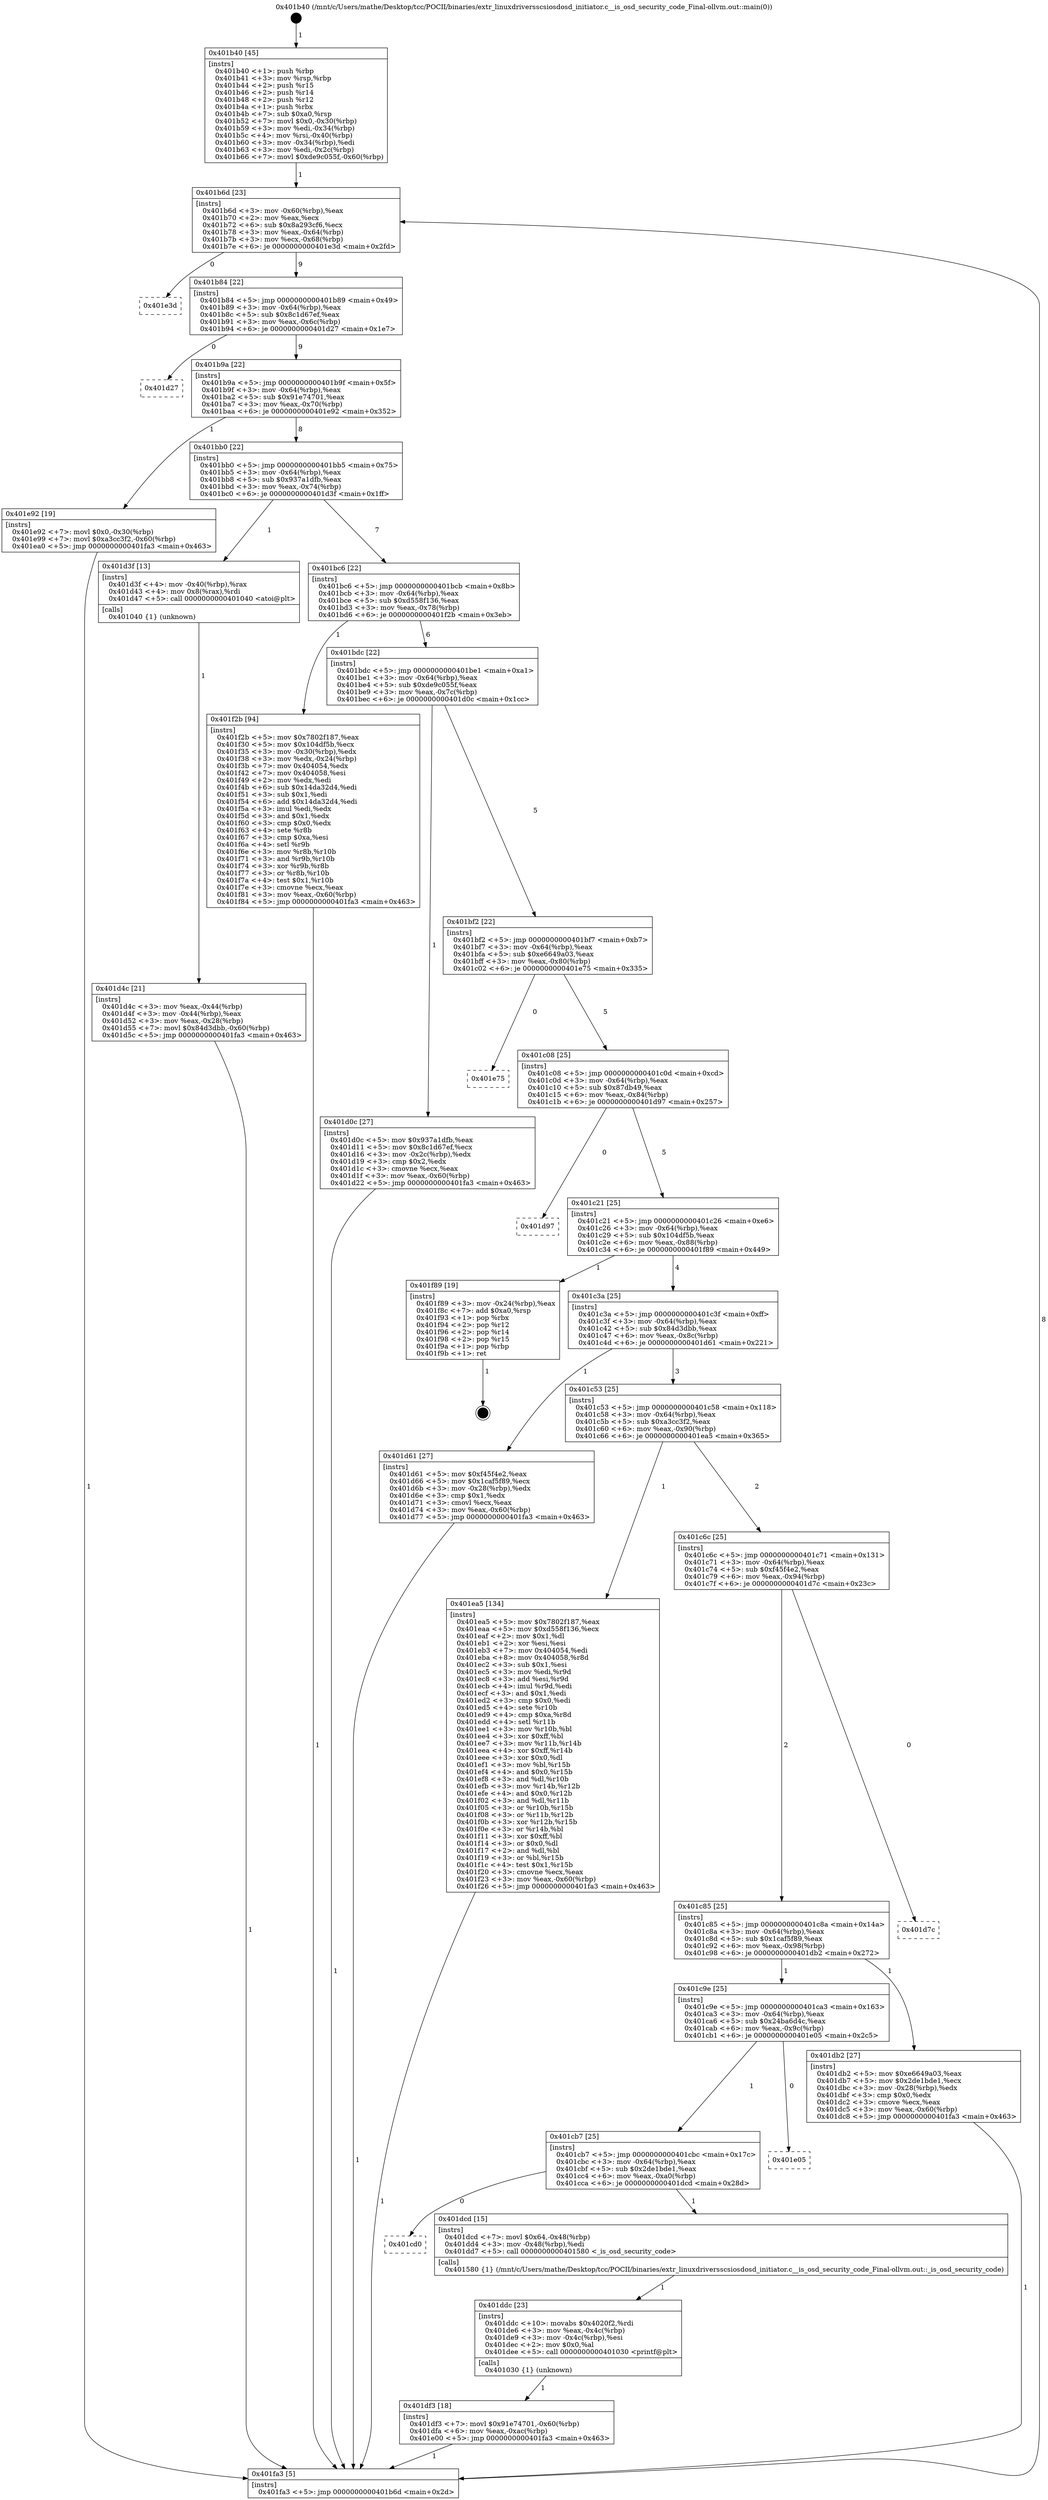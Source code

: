 digraph "0x401b40" {
  label = "0x401b40 (/mnt/c/Users/mathe/Desktop/tcc/POCII/binaries/extr_linuxdriversscsiosdosd_initiator.c__is_osd_security_code_Final-ollvm.out::main(0))"
  labelloc = "t"
  node[shape=record]

  Entry [label="",width=0.3,height=0.3,shape=circle,fillcolor=black,style=filled]
  "0x401b6d" [label="{
     0x401b6d [23]\l
     | [instrs]\l
     &nbsp;&nbsp;0x401b6d \<+3\>: mov -0x60(%rbp),%eax\l
     &nbsp;&nbsp;0x401b70 \<+2\>: mov %eax,%ecx\l
     &nbsp;&nbsp;0x401b72 \<+6\>: sub $0x8a293cf6,%ecx\l
     &nbsp;&nbsp;0x401b78 \<+3\>: mov %eax,-0x64(%rbp)\l
     &nbsp;&nbsp;0x401b7b \<+3\>: mov %ecx,-0x68(%rbp)\l
     &nbsp;&nbsp;0x401b7e \<+6\>: je 0000000000401e3d \<main+0x2fd\>\l
  }"]
  "0x401e3d" [label="{
     0x401e3d\l
  }", style=dashed]
  "0x401b84" [label="{
     0x401b84 [22]\l
     | [instrs]\l
     &nbsp;&nbsp;0x401b84 \<+5\>: jmp 0000000000401b89 \<main+0x49\>\l
     &nbsp;&nbsp;0x401b89 \<+3\>: mov -0x64(%rbp),%eax\l
     &nbsp;&nbsp;0x401b8c \<+5\>: sub $0x8c1d67ef,%eax\l
     &nbsp;&nbsp;0x401b91 \<+3\>: mov %eax,-0x6c(%rbp)\l
     &nbsp;&nbsp;0x401b94 \<+6\>: je 0000000000401d27 \<main+0x1e7\>\l
  }"]
  Exit [label="",width=0.3,height=0.3,shape=circle,fillcolor=black,style=filled,peripheries=2]
  "0x401d27" [label="{
     0x401d27\l
  }", style=dashed]
  "0x401b9a" [label="{
     0x401b9a [22]\l
     | [instrs]\l
     &nbsp;&nbsp;0x401b9a \<+5\>: jmp 0000000000401b9f \<main+0x5f\>\l
     &nbsp;&nbsp;0x401b9f \<+3\>: mov -0x64(%rbp),%eax\l
     &nbsp;&nbsp;0x401ba2 \<+5\>: sub $0x91e74701,%eax\l
     &nbsp;&nbsp;0x401ba7 \<+3\>: mov %eax,-0x70(%rbp)\l
     &nbsp;&nbsp;0x401baa \<+6\>: je 0000000000401e92 \<main+0x352\>\l
  }"]
  "0x401df3" [label="{
     0x401df3 [18]\l
     | [instrs]\l
     &nbsp;&nbsp;0x401df3 \<+7\>: movl $0x91e74701,-0x60(%rbp)\l
     &nbsp;&nbsp;0x401dfa \<+6\>: mov %eax,-0xac(%rbp)\l
     &nbsp;&nbsp;0x401e00 \<+5\>: jmp 0000000000401fa3 \<main+0x463\>\l
  }"]
  "0x401e92" [label="{
     0x401e92 [19]\l
     | [instrs]\l
     &nbsp;&nbsp;0x401e92 \<+7\>: movl $0x0,-0x30(%rbp)\l
     &nbsp;&nbsp;0x401e99 \<+7\>: movl $0xa3cc3f2,-0x60(%rbp)\l
     &nbsp;&nbsp;0x401ea0 \<+5\>: jmp 0000000000401fa3 \<main+0x463\>\l
  }"]
  "0x401bb0" [label="{
     0x401bb0 [22]\l
     | [instrs]\l
     &nbsp;&nbsp;0x401bb0 \<+5\>: jmp 0000000000401bb5 \<main+0x75\>\l
     &nbsp;&nbsp;0x401bb5 \<+3\>: mov -0x64(%rbp),%eax\l
     &nbsp;&nbsp;0x401bb8 \<+5\>: sub $0x937a1dfb,%eax\l
     &nbsp;&nbsp;0x401bbd \<+3\>: mov %eax,-0x74(%rbp)\l
     &nbsp;&nbsp;0x401bc0 \<+6\>: je 0000000000401d3f \<main+0x1ff\>\l
  }"]
  "0x401ddc" [label="{
     0x401ddc [23]\l
     | [instrs]\l
     &nbsp;&nbsp;0x401ddc \<+10\>: movabs $0x4020f2,%rdi\l
     &nbsp;&nbsp;0x401de6 \<+3\>: mov %eax,-0x4c(%rbp)\l
     &nbsp;&nbsp;0x401de9 \<+3\>: mov -0x4c(%rbp),%esi\l
     &nbsp;&nbsp;0x401dec \<+2\>: mov $0x0,%al\l
     &nbsp;&nbsp;0x401dee \<+5\>: call 0000000000401030 \<printf@plt\>\l
     | [calls]\l
     &nbsp;&nbsp;0x401030 \{1\} (unknown)\l
  }"]
  "0x401d3f" [label="{
     0x401d3f [13]\l
     | [instrs]\l
     &nbsp;&nbsp;0x401d3f \<+4\>: mov -0x40(%rbp),%rax\l
     &nbsp;&nbsp;0x401d43 \<+4\>: mov 0x8(%rax),%rdi\l
     &nbsp;&nbsp;0x401d47 \<+5\>: call 0000000000401040 \<atoi@plt\>\l
     | [calls]\l
     &nbsp;&nbsp;0x401040 \{1\} (unknown)\l
  }"]
  "0x401bc6" [label="{
     0x401bc6 [22]\l
     | [instrs]\l
     &nbsp;&nbsp;0x401bc6 \<+5\>: jmp 0000000000401bcb \<main+0x8b\>\l
     &nbsp;&nbsp;0x401bcb \<+3\>: mov -0x64(%rbp),%eax\l
     &nbsp;&nbsp;0x401bce \<+5\>: sub $0xd558f136,%eax\l
     &nbsp;&nbsp;0x401bd3 \<+3\>: mov %eax,-0x78(%rbp)\l
     &nbsp;&nbsp;0x401bd6 \<+6\>: je 0000000000401f2b \<main+0x3eb\>\l
  }"]
  "0x401cd0" [label="{
     0x401cd0\l
  }", style=dashed]
  "0x401f2b" [label="{
     0x401f2b [94]\l
     | [instrs]\l
     &nbsp;&nbsp;0x401f2b \<+5\>: mov $0x7802f187,%eax\l
     &nbsp;&nbsp;0x401f30 \<+5\>: mov $0x104df5b,%ecx\l
     &nbsp;&nbsp;0x401f35 \<+3\>: mov -0x30(%rbp),%edx\l
     &nbsp;&nbsp;0x401f38 \<+3\>: mov %edx,-0x24(%rbp)\l
     &nbsp;&nbsp;0x401f3b \<+7\>: mov 0x404054,%edx\l
     &nbsp;&nbsp;0x401f42 \<+7\>: mov 0x404058,%esi\l
     &nbsp;&nbsp;0x401f49 \<+2\>: mov %edx,%edi\l
     &nbsp;&nbsp;0x401f4b \<+6\>: sub $0x14da32d4,%edi\l
     &nbsp;&nbsp;0x401f51 \<+3\>: sub $0x1,%edi\l
     &nbsp;&nbsp;0x401f54 \<+6\>: add $0x14da32d4,%edi\l
     &nbsp;&nbsp;0x401f5a \<+3\>: imul %edi,%edx\l
     &nbsp;&nbsp;0x401f5d \<+3\>: and $0x1,%edx\l
     &nbsp;&nbsp;0x401f60 \<+3\>: cmp $0x0,%edx\l
     &nbsp;&nbsp;0x401f63 \<+4\>: sete %r8b\l
     &nbsp;&nbsp;0x401f67 \<+3\>: cmp $0xa,%esi\l
     &nbsp;&nbsp;0x401f6a \<+4\>: setl %r9b\l
     &nbsp;&nbsp;0x401f6e \<+3\>: mov %r8b,%r10b\l
     &nbsp;&nbsp;0x401f71 \<+3\>: and %r9b,%r10b\l
     &nbsp;&nbsp;0x401f74 \<+3\>: xor %r9b,%r8b\l
     &nbsp;&nbsp;0x401f77 \<+3\>: or %r8b,%r10b\l
     &nbsp;&nbsp;0x401f7a \<+4\>: test $0x1,%r10b\l
     &nbsp;&nbsp;0x401f7e \<+3\>: cmovne %ecx,%eax\l
     &nbsp;&nbsp;0x401f81 \<+3\>: mov %eax,-0x60(%rbp)\l
     &nbsp;&nbsp;0x401f84 \<+5\>: jmp 0000000000401fa3 \<main+0x463\>\l
  }"]
  "0x401bdc" [label="{
     0x401bdc [22]\l
     | [instrs]\l
     &nbsp;&nbsp;0x401bdc \<+5\>: jmp 0000000000401be1 \<main+0xa1\>\l
     &nbsp;&nbsp;0x401be1 \<+3\>: mov -0x64(%rbp),%eax\l
     &nbsp;&nbsp;0x401be4 \<+5\>: sub $0xde9c055f,%eax\l
     &nbsp;&nbsp;0x401be9 \<+3\>: mov %eax,-0x7c(%rbp)\l
     &nbsp;&nbsp;0x401bec \<+6\>: je 0000000000401d0c \<main+0x1cc\>\l
  }"]
  "0x401dcd" [label="{
     0x401dcd [15]\l
     | [instrs]\l
     &nbsp;&nbsp;0x401dcd \<+7\>: movl $0x64,-0x48(%rbp)\l
     &nbsp;&nbsp;0x401dd4 \<+3\>: mov -0x48(%rbp),%edi\l
     &nbsp;&nbsp;0x401dd7 \<+5\>: call 0000000000401580 \<_is_osd_security_code\>\l
     | [calls]\l
     &nbsp;&nbsp;0x401580 \{1\} (/mnt/c/Users/mathe/Desktop/tcc/POCII/binaries/extr_linuxdriversscsiosdosd_initiator.c__is_osd_security_code_Final-ollvm.out::_is_osd_security_code)\l
  }"]
  "0x401d0c" [label="{
     0x401d0c [27]\l
     | [instrs]\l
     &nbsp;&nbsp;0x401d0c \<+5\>: mov $0x937a1dfb,%eax\l
     &nbsp;&nbsp;0x401d11 \<+5\>: mov $0x8c1d67ef,%ecx\l
     &nbsp;&nbsp;0x401d16 \<+3\>: mov -0x2c(%rbp),%edx\l
     &nbsp;&nbsp;0x401d19 \<+3\>: cmp $0x2,%edx\l
     &nbsp;&nbsp;0x401d1c \<+3\>: cmovne %ecx,%eax\l
     &nbsp;&nbsp;0x401d1f \<+3\>: mov %eax,-0x60(%rbp)\l
     &nbsp;&nbsp;0x401d22 \<+5\>: jmp 0000000000401fa3 \<main+0x463\>\l
  }"]
  "0x401bf2" [label="{
     0x401bf2 [22]\l
     | [instrs]\l
     &nbsp;&nbsp;0x401bf2 \<+5\>: jmp 0000000000401bf7 \<main+0xb7\>\l
     &nbsp;&nbsp;0x401bf7 \<+3\>: mov -0x64(%rbp),%eax\l
     &nbsp;&nbsp;0x401bfa \<+5\>: sub $0xe6649a03,%eax\l
     &nbsp;&nbsp;0x401bff \<+3\>: mov %eax,-0x80(%rbp)\l
     &nbsp;&nbsp;0x401c02 \<+6\>: je 0000000000401e75 \<main+0x335\>\l
  }"]
  "0x401fa3" [label="{
     0x401fa3 [5]\l
     | [instrs]\l
     &nbsp;&nbsp;0x401fa3 \<+5\>: jmp 0000000000401b6d \<main+0x2d\>\l
  }"]
  "0x401b40" [label="{
     0x401b40 [45]\l
     | [instrs]\l
     &nbsp;&nbsp;0x401b40 \<+1\>: push %rbp\l
     &nbsp;&nbsp;0x401b41 \<+3\>: mov %rsp,%rbp\l
     &nbsp;&nbsp;0x401b44 \<+2\>: push %r15\l
     &nbsp;&nbsp;0x401b46 \<+2\>: push %r14\l
     &nbsp;&nbsp;0x401b48 \<+2\>: push %r12\l
     &nbsp;&nbsp;0x401b4a \<+1\>: push %rbx\l
     &nbsp;&nbsp;0x401b4b \<+7\>: sub $0xa0,%rsp\l
     &nbsp;&nbsp;0x401b52 \<+7\>: movl $0x0,-0x30(%rbp)\l
     &nbsp;&nbsp;0x401b59 \<+3\>: mov %edi,-0x34(%rbp)\l
     &nbsp;&nbsp;0x401b5c \<+4\>: mov %rsi,-0x40(%rbp)\l
     &nbsp;&nbsp;0x401b60 \<+3\>: mov -0x34(%rbp),%edi\l
     &nbsp;&nbsp;0x401b63 \<+3\>: mov %edi,-0x2c(%rbp)\l
     &nbsp;&nbsp;0x401b66 \<+7\>: movl $0xde9c055f,-0x60(%rbp)\l
  }"]
  "0x401d4c" [label="{
     0x401d4c [21]\l
     | [instrs]\l
     &nbsp;&nbsp;0x401d4c \<+3\>: mov %eax,-0x44(%rbp)\l
     &nbsp;&nbsp;0x401d4f \<+3\>: mov -0x44(%rbp),%eax\l
     &nbsp;&nbsp;0x401d52 \<+3\>: mov %eax,-0x28(%rbp)\l
     &nbsp;&nbsp;0x401d55 \<+7\>: movl $0x84d3dbb,-0x60(%rbp)\l
     &nbsp;&nbsp;0x401d5c \<+5\>: jmp 0000000000401fa3 \<main+0x463\>\l
  }"]
  "0x401cb7" [label="{
     0x401cb7 [25]\l
     | [instrs]\l
     &nbsp;&nbsp;0x401cb7 \<+5\>: jmp 0000000000401cbc \<main+0x17c\>\l
     &nbsp;&nbsp;0x401cbc \<+3\>: mov -0x64(%rbp),%eax\l
     &nbsp;&nbsp;0x401cbf \<+5\>: sub $0x2de1bde1,%eax\l
     &nbsp;&nbsp;0x401cc4 \<+6\>: mov %eax,-0xa0(%rbp)\l
     &nbsp;&nbsp;0x401cca \<+6\>: je 0000000000401dcd \<main+0x28d\>\l
  }"]
  "0x401e75" [label="{
     0x401e75\l
  }", style=dashed]
  "0x401c08" [label="{
     0x401c08 [25]\l
     | [instrs]\l
     &nbsp;&nbsp;0x401c08 \<+5\>: jmp 0000000000401c0d \<main+0xcd\>\l
     &nbsp;&nbsp;0x401c0d \<+3\>: mov -0x64(%rbp),%eax\l
     &nbsp;&nbsp;0x401c10 \<+5\>: sub $0x87db49,%eax\l
     &nbsp;&nbsp;0x401c15 \<+6\>: mov %eax,-0x84(%rbp)\l
     &nbsp;&nbsp;0x401c1b \<+6\>: je 0000000000401d97 \<main+0x257\>\l
  }"]
  "0x401e05" [label="{
     0x401e05\l
  }", style=dashed]
  "0x401d97" [label="{
     0x401d97\l
  }", style=dashed]
  "0x401c21" [label="{
     0x401c21 [25]\l
     | [instrs]\l
     &nbsp;&nbsp;0x401c21 \<+5\>: jmp 0000000000401c26 \<main+0xe6\>\l
     &nbsp;&nbsp;0x401c26 \<+3\>: mov -0x64(%rbp),%eax\l
     &nbsp;&nbsp;0x401c29 \<+5\>: sub $0x104df5b,%eax\l
     &nbsp;&nbsp;0x401c2e \<+6\>: mov %eax,-0x88(%rbp)\l
     &nbsp;&nbsp;0x401c34 \<+6\>: je 0000000000401f89 \<main+0x449\>\l
  }"]
  "0x401c9e" [label="{
     0x401c9e [25]\l
     | [instrs]\l
     &nbsp;&nbsp;0x401c9e \<+5\>: jmp 0000000000401ca3 \<main+0x163\>\l
     &nbsp;&nbsp;0x401ca3 \<+3\>: mov -0x64(%rbp),%eax\l
     &nbsp;&nbsp;0x401ca6 \<+5\>: sub $0x24ba6d4c,%eax\l
     &nbsp;&nbsp;0x401cab \<+6\>: mov %eax,-0x9c(%rbp)\l
     &nbsp;&nbsp;0x401cb1 \<+6\>: je 0000000000401e05 \<main+0x2c5\>\l
  }"]
  "0x401f89" [label="{
     0x401f89 [19]\l
     | [instrs]\l
     &nbsp;&nbsp;0x401f89 \<+3\>: mov -0x24(%rbp),%eax\l
     &nbsp;&nbsp;0x401f8c \<+7\>: add $0xa0,%rsp\l
     &nbsp;&nbsp;0x401f93 \<+1\>: pop %rbx\l
     &nbsp;&nbsp;0x401f94 \<+2\>: pop %r12\l
     &nbsp;&nbsp;0x401f96 \<+2\>: pop %r14\l
     &nbsp;&nbsp;0x401f98 \<+2\>: pop %r15\l
     &nbsp;&nbsp;0x401f9a \<+1\>: pop %rbp\l
     &nbsp;&nbsp;0x401f9b \<+1\>: ret\l
  }"]
  "0x401c3a" [label="{
     0x401c3a [25]\l
     | [instrs]\l
     &nbsp;&nbsp;0x401c3a \<+5\>: jmp 0000000000401c3f \<main+0xff\>\l
     &nbsp;&nbsp;0x401c3f \<+3\>: mov -0x64(%rbp),%eax\l
     &nbsp;&nbsp;0x401c42 \<+5\>: sub $0x84d3dbb,%eax\l
     &nbsp;&nbsp;0x401c47 \<+6\>: mov %eax,-0x8c(%rbp)\l
     &nbsp;&nbsp;0x401c4d \<+6\>: je 0000000000401d61 \<main+0x221\>\l
  }"]
  "0x401db2" [label="{
     0x401db2 [27]\l
     | [instrs]\l
     &nbsp;&nbsp;0x401db2 \<+5\>: mov $0xe6649a03,%eax\l
     &nbsp;&nbsp;0x401db7 \<+5\>: mov $0x2de1bde1,%ecx\l
     &nbsp;&nbsp;0x401dbc \<+3\>: mov -0x28(%rbp),%edx\l
     &nbsp;&nbsp;0x401dbf \<+3\>: cmp $0x0,%edx\l
     &nbsp;&nbsp;0x401dc2 \<+3\>: cmove %ecx,%eax\l
     &nbsp;&nbsp;0x401dc5 \<+3\>: mov %eax,-0x60(%rbp)\l
     &nbsp;&nbsp;0x401dc8 \<+5\>: jmp 0000000000401fa3 \<main+0x463\>\l
  }"]
  "0x401d61" [label="{
     0x401d61 [27]\l
     | [instrs]\l
     &nbsp;&nbsp;0x401d61 \<+5\>: mov $0xf45f4e2,%eax\l
     &nbsp;&nbsp;0x401d66 \<+5\>: mov $0x1caf5f89,%ecx\l
     &nbsp;&nbsp;0x401d6b \<+3\>: mov -0x28(%rbp),%edx\l
     &nbsp;&nbsp;0x401d6e \<+3\>: cmp $0x1,%edx\l
     &nbsp;&nbsp;0x401d71 \<+3\>: cmovl %ecx,%eax\l
     &nbsp;&nbsp;0x401d74 \<+3\>: mov %eax,-0x60(%rbp)\l
     &nbsp;&nbsp;0x401d77 \<+5\>: jmp 0000000000401fa3 \<main+0x463\>\l
  }"]
  "0x401c53" [label="{
     0x401c53 [25]\l
     | [instrs]\l
     &nbsp;&nbsp;0x401c53 \<+5\>: jmp 0000000000401c58 \<main+0x118\>\l
     &nbsp;&nbsp;0x401c58 \<+3\>: mov -0x64(%rbp),%eax\l
     &nbsp;&nbsp;0x401c5b \<+5\>: sub $0xa3cc3f2,%eax\l
     &nbsp;&nbsp;0x401c60 \<+6\>: mov %eax,-0x90(%rbp)\l
     &nbsp;&nbsp;0x401c66 \<+6\>: je 0000000000401ea5 \<main+0x365\>\l
  }"]
  "0x401c85" [label="{
     0x401c85 [25]\l
     | [instrs]\l
     &nbsp;&nbsp;0x401c85 \<+5\>: jmp 0000000000401c8a \<main+0x14a\>\l
     &nbsp;&nbsp;0x401c8a \<+3\>: mov -0x64(%rbp),%eax\l
     &nbsp;&nbsp;0x401c8d \<+5\>: sub $0x1caf5f89,%eax\l
     &nbsp;&nbsp;0x401c92 \<+6\>: mov %eax,-0x98(%rbp)\l
     &nbsp;&nbsp;0x401c98 \<+6\>: je 0000000000401db2 \<main+0x272\>\l
  }"]
  "0x401ea5" [label="{
     0x401ea5 [134]\l
     | [instrs]\l
     &nbsp;&nbsp;0x401ea5 \<+5\>: mov $0x7802f187,%eax\l
     &nbsp;&nbsp;0x401eaa \<+5\>: mov $0xd558f136,%ecx\l
     &nbsp;&nbsp;0x401eaf \<+2\>: mov $0x1,%dl\l
     &nbsp;&nbsp;0x401eb1 \<+2\>: xor %esi,%esi\l
     &nbsp;&nbsp;0x401eb3 \<+7\>: mov 0x404054,%edi\l
     &nbsp;&nbsp;0x401eba \<+8\>: mov 0x404058,%r8d\l
     &nbsp;&nbsp;0x401ec2 \<+3\>: sub $0x1,%esi\l
     &nbsp;&nbsp;0x401ec5 \<+3\>: mov %edi,%r9d\l
     &nbsp;&nbsp;0x401ec8 \<+3\>: add %esi,%r9d\l
     &nbsp;&nbsp;0x401ecb \<+4\>: imul %r9d,%edi\l
     &nbsp;&nbsp;0x401ecf \<+3\>: and $0x1,%edi\l
     &nbsp;&nbsp;0x401ed2 \<+3\>: cmp $0x0,%edi\l
     &nbsp;&nbsp;0x401ed5 \<+4\>: sete %r10b\l
     &nbsp;&nbsp;0x401ed9 \<+4\>: cmp $0xa,%r8d\l
     &nbsp;&nbsp;0x401edd \<+4\>: setl %r11b\l
     &nbsp;&nbsp;0x401ee1 \<+3\>: mov %r10b,%bl\l
     &nbsp;&nbsp;0x401ee4 \<+3\>: xor $0xff,%bl\l
     &nbsp;&nbsp;0x401ee7 \<+3\>: mov %r11b,%r14b\l
     &nbsp;&nbsp;0x401eea \<+4\>: xor $0xff,%r14b\l
     &nbsp;&nbsp;0x401eee \<+3\>: xor $0x0,%dl\l
     &nbsp;&nbsp;0x401ef1 \<+3\>: mov %bl,%r15b\l
     &nbsp;&nbsp;0x401ef4 \<+4\>: and $0x0,%r15b\l
     &nbsp;&nbsp;0x401ef8 \<+3\>: and %dl,%r10b\l
     &nbsp;&nbsp;0x401efb \<+3\>: mov %r14b,%r12b\l
     &nbsp;&nbsp;0x401efe \<+4\>: and $0x0,%r12b\l
     &nbsp;&nbsp;0x401f02 \<+3\>: and %dl,%r11b\l
     &nbsp;&nbsp;0x401f05 \<+3\>: or %r10b,%r15b\l
     &nbsp;&nbsp;0x401f08 \<+3\>: or %r11b,%r12b\l
     &nbsp;&nbsp;0x401f0b \<+3\>: xor %r12b,%r15b\l
     &nbsp;&nbsp;0x401f0e \<+3\>: or %r14b,%bl\l
     &nbsp;&nbsp;0x401f11 \<+3\>: xor $0xff,%bl\l
     &nbsp;&nbsp;0x401f14 \<+3\>: or $0x0,%dl\l
     &nbsp;&nbsp;0x401f17 \<+2\>: and %dl,%bl\l
     &nbsp;&nbsp;0x401f19 \<+3\>: or %bl,%r15b\l
     &nbsp;&nbsp;0x401f1c \<+4\>: test $0x1,%r15b\l
     &nbsp;&nbsp;0x401f20 \<+3\>: cmovne %ecx,%eax\l
     &nbsp;&nbsp;0x401f23 \<+3\>: mov %eax,-0x60(%rbp)\l
     &nbsp;&nbsp;0x401f26 \<+5\>: jmp 0000000000401fa3 \<main+0x463\>\l
  }"]
  "0x401c6c" [label="{
     0x401c6c [25]\l
     | [instrs]\l
     &nbsp;&nbsp;0x401c6c \<+5\>: jmp 0000000000401c71 \<main+0x131\>\l
     &nbsp;&nbsp;0x401c71 \<+3\>: mov -0x64(%rbp),%eax\l
     &nbsp;&nbsp;0x401c74 \<+5\>: sub $0xf45f4e2,%eax\l
     &nbsp;&nbsp;0x401c79 \<+6\>: mov %eax,-0x94(%rbp)\l
     &nbsp;&nbsp;0x401c7f \<+6\>: je 0000000000401d7c \<main+0x23c\>\l
  }"]
  "0x401d7c" [label="{
     0x401d7c\l
  }", style=dashed]
  Entry -> "0x401b40" [label=" 1"]
  "0x401b6d" -> "0x401e3d" [label=" 0"]
  "0x401b6d" -> "0x401b84" [label=" 9"]
  "0x401f89" -> Exit [label=" 1"]
  "0x401b84" -> "0x401d27" [label=" 0"]
  "0x401b84" -> "0x401b9a" [label=" 9"]
  "0x401f2b" -> "0x401fa3" [label=" 1"]
  "0x401b9a" -> "0x401e92" [label=" 1"]
  "0x401b9a" -> "0x401bb0" [label=" 8"]
  "0x401ea5" -> "0x401fa3" [label=" 1"]
  "0x401bb0" -> "0x401d3f" [label=" 1"]
  "0x401bb0" -> "0x401bc6" [label=" 7"]
  "0x401e92" -> "0x401fa3" [label=" 1"]
  "0x401bc6" -> "0x401f2b" [label=" 1"]
  "0x401bc6" -> "0x401bdc" [label=" 6"]
  "0x401df3" -> "0x401fa3" [label=" 1"]
  "0x401bdc" -> "0x401d0c" [label=" 1"]
  "0x401bdc" -> "0x401bf2" [label=" 5"]
  "0x401d0c" -> "0x401fa3" [label=" 1"]
  "0x401b40" -> "0x401b6d" [label=" 1"]
  "0x401fa3" -> "0x401b6d" [label=" 8"]
  "0x401d3f" -> "0x401d4c" [label=" 1"]
  "0x401d4c" -> "0x401fa3" [label=" 1"]
  "0x401ddc" -> "0x401df3" [label=" 1"]
  "0x401bf2" -> "0x401e75" [label=" 0"]
  "0x401bf2" -> "0x401c08" [label=" 5"]
  "0x401cb7" -> "0x401cd0" [label=" 0"]
  "0x401c08" -> "0x401d97" [label=" 0"]
  "0x401c08" -> "0x401c21" [label=" 5"]
  "0x401cb7" -> "0x401dcd" [label=" 1"]
  "0x401c21" -> "0x401f89" [label=" 1"]
  "0x401c21" -> "0x401c3a" [label=" 4"]
  "0x401c9e" -> "0x401cb7" [label=" 1"]
  "0x401c3a" -> "0x401d61" [label=" 1"]
  "0x401c3a" -> "0x401c53" [label=" 3"]
  "0x401d61" -> "0x401fa3" [label=" 1"]
  "0x401c9e" -> "0x401e05" [label=" 0"]
  "0x401c53" -> "0x401ea5" [label=" 1"]
  "0x401c53" -> "0x401c6c" [label=" 2"]
  "0x401db2" -> "0x401fa3" [label=" 1"]
  "0x401c6c" -> "0x401d7c" [label=" 0"]
  "0x401c6c" -> "0x401c85" [label=" 2"]
  "0x401dcd" -> "0x401ddc" [label=" 1"]
  "0x401c85" -> "0x401db2" [label=" 1"]
  "0x401c85" -> "0x401c9e" [label=" 1"]
}
